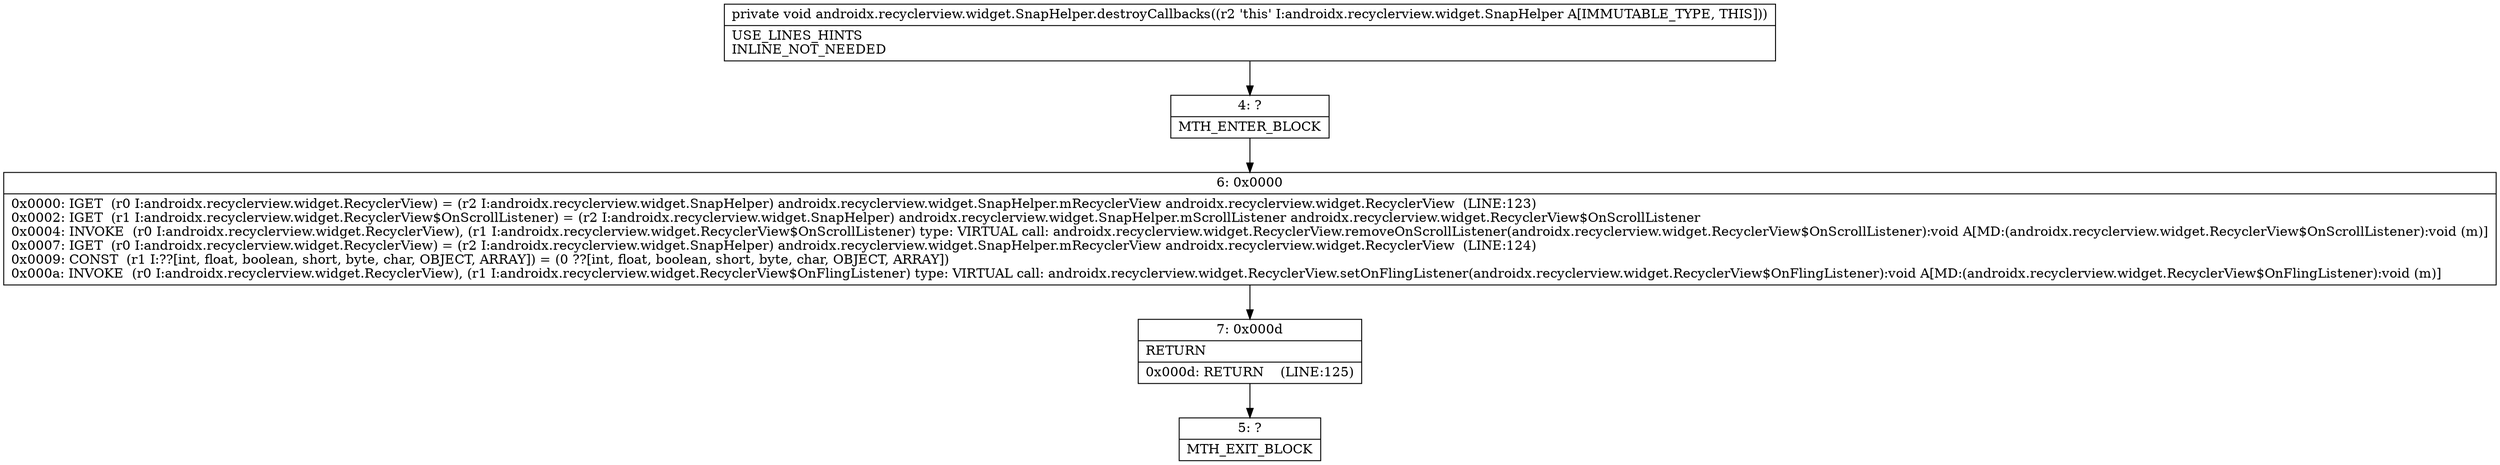 digraph "CFG forandroidx.recyclerview.widget.SnapHelper.destroyCallbacks()V" {
Node_4 [shape=record,label="{4\:\ ?|MTH_ENTER_BLOCK\l}"];
Node_6 [shape=record,label="{6\:\ 0x0000|0x0000: IGET  (r0 I:androidx.recyclerview.widget.RecyclerView) = (r2 I:androidx.recyclerview.widget.SnapHelper) androidx.recyclerview.widget.SnapHelper.mRecyclerView androidx.recyclerview.widget.RecyclerView  (LINE:123)\l0x0002: IGET  (r1 I:androidx.recyclerview.widget.RecyclerView$OnScrollListener) = (r2 I:androidx.recyclerview.widget.SnapHelper) androidx.recyclerview.widget.SnapHelper.mScrollListener androidx.recyclerview.widget.RecyclerView$OnScrollListener \l0x0004: INVOKE  (r0 I:androidx.recyclerview.widget.RecyclerView), (r1 I:androidx.recyclerview.widget.RecyclerView$OnScrollListener) type: VIRTUAL call: androidx.recyclerview.widget.RecyclerView.removeOnScrollListener(androidx.recyclerview.widget.RecyclerView$OnScrollListener):void A[MD:(androidx.recyclerview.widget.RecyclerView$OnScrollListener):void (m)]\l0x0007: IGET  (r0 I:androidx.recyclerview.widget.RecyclerView) = (r2 I:androidx.recyclerview.widget.SnapHelper) androidx.recyclerview.widget.SnapHelper.mRecyclerView androidx.recyclerview.widget.RecyclerView  (LINE:124)\l0x0009: CONST  (r1 I:??[int, float, boolean, short, byte, char, OBJECT, ARRAY]) = (0 ??[int, float, boolean, short, byte, char, OBJECT, ARRAY]) \l0x000a: INVOKE  (r0 I:androidx.recyclerview.widget.RecyclerView), (r1 I:androidx.recyclerview.widget.RecyclerView$OnFlingListener) type: VIRTUAL call: androidx.recyclerview.widget.RecyclerView.setOnFlingListener(androidx.recyclerview.widget.RecyclerView$OnFlingListener):void A[MD:(androidx.recyclerview.widget.RecyclerView$OnFlingListener):void (m)]\l}"];
Node_7 [shape=record,label="{7\:\ 0x000d|RETURN\l|0x000d: RETURN    (LINE:125)\l}"];
Node_5 [shape=record,label="{5\:\ ?|MTH_EXIT_BLOCK\l}"];
MethodNode[shape=record,label="{private void androidx.recyclerview.widget.SnapHelper.destroyCallbacks((r2 'this' I:androidx.recyclerview.widget.SnapHelper A[IMMUTABLE_TYPE, THIS]))  | USE_LINES_HINTS\lINLINE_NOT_NEEDED\l}"];
MethodNode -> Node_4;Node_4 -> Node_6;
Node_6 -> Node_7;
Node_7 -> Node_5;
}

